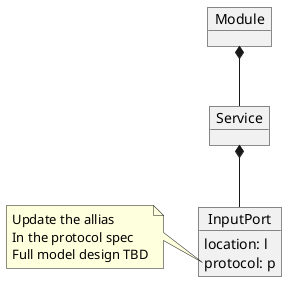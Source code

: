 @startuml
object "Service" as databaseService

object "InputPort" as databaseInputPort
databaseInputPort : location: l
databaseInputPort : protocol: p

object Module

databaseService *-- databaseInputPort
Module *-- databaseService


note left of databaseInputPort::"protocol: p"
  Update the allias
  In the protocol spec
  Full model design TBD
end note

@enduml

